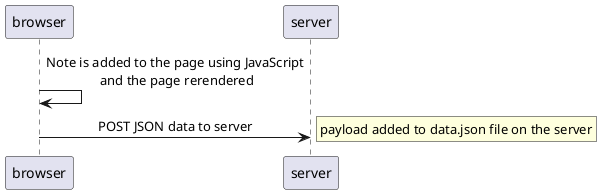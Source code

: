 @startuml
'https://plantuml.com/sequence-diagram

skinparam sequenceMessageAlign center
skinparam responseMessageBelowArrow true

browser -> browser: Note is added to the page using JavaScript\n and the page rerendered
browser -> server: POST JSON data to server
rnote right: payload added to data.json file on the server

@enduml